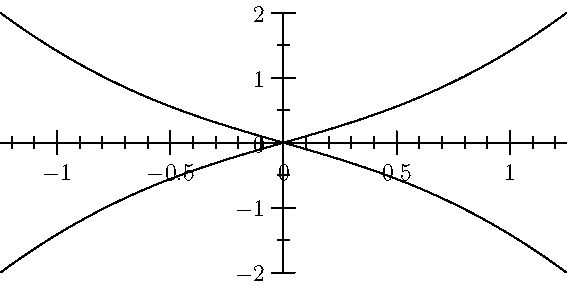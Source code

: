 size(10cm,5cm,IgnoreAspect);

import contour;
import graph;
xaxis(Ticks);
yaxis(Ticks);

real f(real x, real y) {return x^2 + x^4 - y^2;}
draw(contour(f,(-2,-2),(2,2),new real[] {0}));
